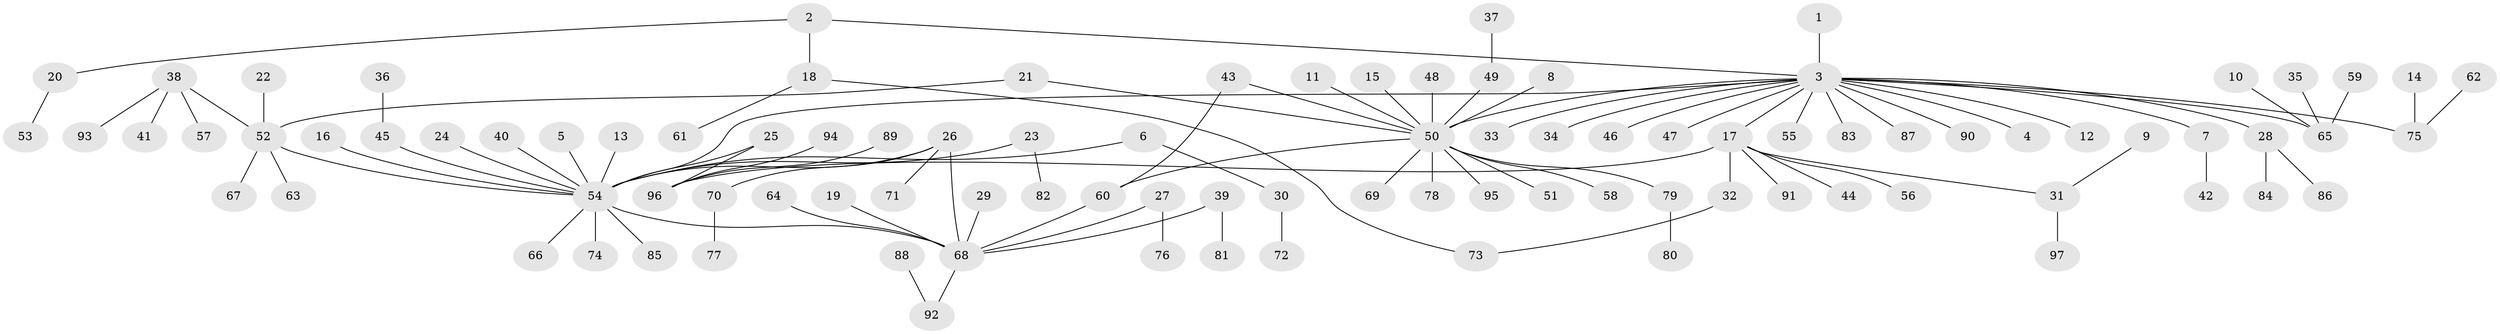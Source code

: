 // original degree distribution, {1: 0.6231884057971014, 21: 0.007246376811594203, 3: 0.050724637681159424, 8: 0.007246376811594203, 18: 0.007246376811594203, 2: 0.21014492753623187, 5: 0.028985507246376812, 17: 0.007246376811594203, 4: 0.043478260869565216, 10: 0.007246376811594203, 7: 0.007246376811594203}
// Generated by graph-tools (version 1.1) at 2025/36/03/04/25 23:36:47]
// undirected, 97 vertices, 102 edges
graph export_dot {
  node [color=gray90,style=filled];
  1;
  2;
  3;
  4;
  5;
  6;
  7;
  8;
  9;
  10;
  11;
  12;
  13;
  14;
  15;
  16;
  17;
  18;
  19;
  20;
  21;
  22;
  23;
  24;
  25;
  26;
  27;
  28;
  29;
  30;
  31;
  32;
  33;
  34;
  35;
  36;
  37;
  38;
  39;
  40;
  41;
  42;
  43;
  44;
  45;
  46;
  47;
  48;
  49;
  50;
  51;
  52;
  53;
  54;
  55;
  56;
  57;
  58;
  59;
  60;
  61;
  62;
  63;
  64;
  65;
  66;
  67;
  68;
  69;
  70;
  71;
  72;
  73;
  74;
  75;
  76;
  77;
  78;
  79;
  80;
  81;
  82;
  83;
  84;
  85;
  86;
  87;
  88;
  89;
  90;
  91;
  92;
  93;
  94;
  95;
  96;
  97;
  1 -- 3 [weight=1.0];
  2 -- 3 [weight=1.0];
  2 -- 18 [weight=1.0];
  2 -- 20 [weight=1.0];
  3 -- 4 [weight=1.0];
  3 -- 7 [weight=1.0];
  3 -- 12 [weight=1.0];
  3 -- 17 [weight=1.0];
  3 -- 28 [weight=1.0];
  3 -- 33 [weight=1.0];
  3 -- 34 [weight=1.0];
  3 -- 46 [weight=1.0];
  3 -- 47 [weight=1.0];
  3 -- 50 [weight=1.0];
  3 -- 54 [weight=1.0];
  3 -- 55 [weight=1.0];
  3 -- 65 [weight=1.0];
  3 -- 75 [weight=1.0];
  3 -- 83 [weight=1.0];
  3 -- 87 [weight=1.0];
  3 -- 90 [weight=1.0];
  5 -- 54 [weight=1.0];
  6 -- 30 [weight=1.0];
  6 -- 54 [weight=1.0];
  7 -- 42 [weight=1.0];
  8 -- 50 [weight=1.0];
  9 -- 31 [weight=1.0];
  10 -- 65 [weight=1.0];
  11 -- 50 [weight=1.0];
  13 -- 54 [weight=1.0];
  14 -- 75 [weight=1.0];
  15 -- 50 [weight=1.0];
  16 -- 54 [weight=1.0];
  17 -- 31 [weight=1.0];
  17 -- 32 [weight=1.0];
  17 -- 44 [weight=1.0];
  17 -- 56 [weight=1.0];
  17 -- 91 [weight=1.0];
  17 -- 96 [weight=1.0];
  18 -- 61 [weight=1.0];
  18 -- 73 [weight=1.0];
  19 -- 68 [weight=1.0];
  20 -- 53 [weight=1.0];
  21 -- 50 [weight=1.0];
  21 -- 52 [weight=1.0];
  22 -- 52 [weight=1.0];
  23 -- 54 [weight=1.0];
  23 -- 82 [weight=1.0];
  24 -- 54 [weight=1.0];
  25 -- 54 [weight=1.0];
  25 -- 96 [weight=1.0];
  26 -- 54 [weight=1.0];
  26 -- 68 [weight=1.0];
  26 -- 70 [weight=1.0];
  26 -- 71 [weight=1.0];
  27 -- 68 [weight=1.0];
  27 -- 76 [weight=1.0];
  28 -- 84 [weight=1.0];
  28 -- 86 [weight=1.0];
  29 -- 68 [weight=1.0];
  30 -- 72 [weight=1.0];
  31 -- 97 [weight=1.0];
  32 -- 73 [weight=1.0];
  35 -- 65 [weight=1.0];
  36 -- 45 [weight=1.0];
  37 -- 49 [weight=1.0];
  38 -- 41 [weight=1.0];
  38 -- 52 [weight=1.0];
  38 -- 57 [weight=1.0];
  38 -- 93 [weight=1.0];
  39 -- 68 [weight=1.0];
  39 -- 81 [weight=1.0];
  40 -- 54 [weight=1.0];
  43 -- 50 [weight=1.0];
  43 -- 60 [weight=1.0];
  45 -- 54 [weight=1.0];
  48 -- 50 [weight=1.0];
  49 -- 50 [weight=1.0];
  50 -- 51 [weight=1.0];
  50 -- 58 [weight=1.0];
  50 -- 60 [weight=1.0];
  50 -- 69 [weight=1.0];
  50 -- 78 [weight=1.0];
  50 -- 79 [weight=1.0];
  50 -- 95 [weight=1.0];
  52 -- 54 [weight=1.0];
  52 -- 63 [weight=1.0];
  52 -- 67 [weight=1.0];
  54 -- 66 [weight=1.0];
  54 -- 68 [weight=1.0];
  54 -- 74 [weight=1.0];
  54 -- 85 [weight=1.0];
  59 -- 65 [weight=1.0];
  60 -- 68 [weight=1.0];
  62 -- 75 [weight=1.0];
  64 -- 68 [weight=1.0];
  68 -- 92 [weight=1.0];
  70 -- 77 [weight=1.0];
  79 -- 80 [weight=1.0];
  88 -- 92 [weight=1.0];
  89 -- 96 [weight=1.0];
  94 -- 96 [weight=1.0];
}
